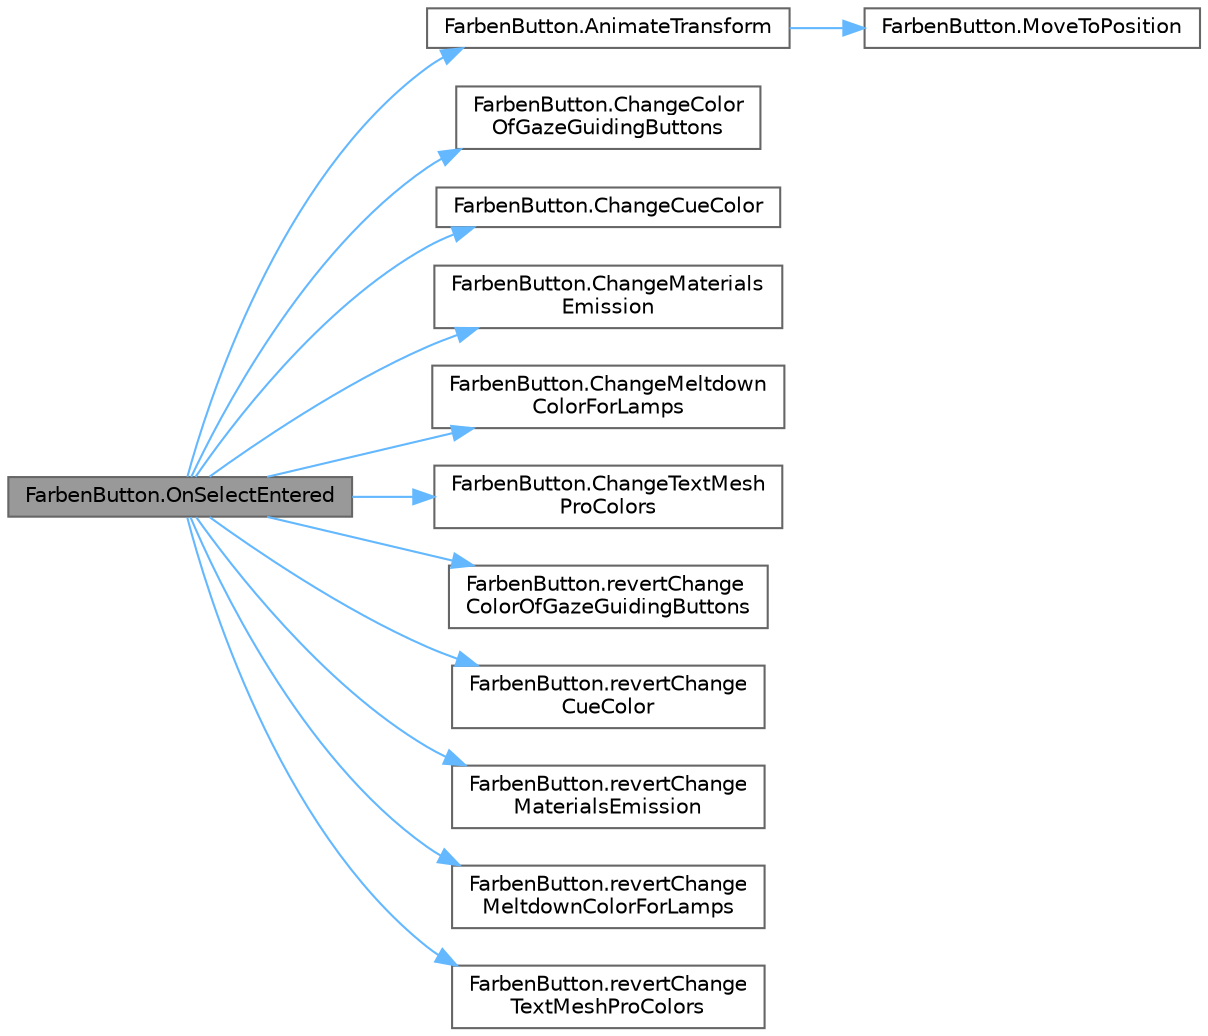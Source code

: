 digraph "FarbenButton.OnSelectEntered"
{
 // LATEX_PDF_SIZE
  bgcolor="transparent";
  edge [fontname=Helvetica,fontsize=10,labelfontname=Helvetica,labelfontsize=10];
  node [fontname=Helvetica,fontsize=10,shape=box,height=0.2,width=0.4];
  rankdir="LR";
  Node1 [id="Node000001",label="FarbenButton.OnSelectEntered",height=0.2,width=0.4,color="gray40", fillcolor="grey60", style="filled", fontcolor="black",tooltip="This method is called when an interactor enters the object and toggles colour blind mode."];
  Node1 -> Node2 [id="edge1_Node000001_Node000002",color="steelblue1",style="solid",tooltip=" "];
  Node2 [id="Node000002",label="FarbenButton.AnimateTransform",height=0.2,width=0.4,color="grey40", fillcolor="white", style="filled",URL="$class_farben_button.html#ad89f37a2a802e6648fdae67f2b0d4a05",tooltip="This method animates the button by moving it back and forth calling MoveToPosition()."];
  Node2 -> Node3 [id="edge2_Node000002_Node000003",color="steelblue1",style="solid",tooltip=" "];
  Node3 [id="Node000003",label="FarbenButton.MoveToPosition",height=0.2,width=0.4,color="grey40", fillcolor="white", style="filled",URL="$class_farben_button.html#a13d273656d57db423440dbb09d6bc1c5",tooltip="This method is called in AnimateTransform() to move the button."];
  Node1 -> Node4 [id="edge3_Node000001_Node000004",color="steelblue1",style="solid",tooltip=" "];
  Node4 [id="Node000004",label="FarbenButton.ChangeColor\lOfGazeGuidingButtons",height=0.2,width=0.4,color="grey40", fillcolor="white", style="filled",URL="$class_farben_button.html#a38f92a85d7a9af16cb291fbc251c964a",tooltip="This method applies a new colour scheme to the GazeGuidingButtons in the scene."];
  Node1 -> Node5 [id="edge4_Node000001_Node000005",color="steelblue1",style="solid",tooltip=" "];
  Node5 [id="Node000005",label="FarbenButton.ChangeCueColor",height=0.2,width=0.4,color="grey40", fillcolor="white", style="filled",URL="$class_farben_button.html#a5273c2f44cb332c47a2e1e9b69a08cdd",tooltip="This method applies a new colour scheme to the DirectionCue objects in the scene."];
  Node1 -> Node6 [id="edge5_Node000001_Node000006",color="steelblue1",style="solid",tooltip=" "];
  Node6 [id="Node000006",label="FarbenButton.ChangeMaterials\lEmission",height=0.2,width=0.4,color="grey40", fillcolor="white", style="filled",URL="$class_farben_button.html#a26482a4d839b38ef2251727ec0a03d71",tooltip="This method applies a new emission colour scheme to all the materials in the scene."];
  Node1 -> Node7 [id="edge6_Node000001_Node000007",color="steelblue1",style="solid",tooltip=" "];
  Node7 [id="Node000007",label="FarbenButton.ChangeMeltdown\lColorForLamps",height=0.2,width=0.4,color="grey40", fillcolor="white", style="filled",URL="$class_farben_button.html#ab1ff5bec4cae2095ee332840fb24531a",tooltip="This method applies a new colour scheme to the lamps signalling the failure of specific components."];
  Node1 -> Node8 [id="edge7_Node000001_Node000008",color="steelblue1",style="solid",tooltip=" "];
  Node8 [id="Node000008",label="FarbenButton.ChangeTextMesh\lProColors",height=0.2,width=0.4,color="grey40", fillcolor="white", style="filled",URL="$class_farben_button.html#a337cc5dbd497bfca375f9fa1fa486427",tooltip="This method applies a new colour scheme to all TextMeshPro objects in the scene."];
  Node1 -> Node9 [id="edge8_Node000001_Node000009",color="steelblue1",style="solid",tooltip=" "];
  Node9 [id="Node000009",label="FarbenButton.revertChange\lColorOfGazeGuidingButtons",height=0.2,width=0.4,color="grey40", fillcolor="white", style="filled",URL="$class_farben_button.html#a5130a0211e6d183b289a2947aa723695",tooltip="This method reverts the colour scheme of the GazeGuidingButtons in the scene to the original colour s..."];
  Node1 -> Node10 [id="edge9_Node000001_Node000010",color="steelblue1",style="solid",tooltip=" "];
  Node10 [id="Node000010",label="FarbenButton.revertChange\lCueColor",height=0.2,width=0.4,color="grey40", fillcolor="white", style="filled",URL="$class_farben_button.html#a0122bbd21845ccd97262525f95fc8137",tooltip="This method reverts the colour scheme of the DirectionCue objects in the scene back to the original c..."];
  Node1 -> Node11 [id="edge10_Node000001_Node000011",color="steelblue1",style="solid",tooltip=" "];
  Node11 [id="Node000011",label="FarbenButton.revertChange\lMaterialsEmission",height=0.2,width=0.4,color="grey40", fillcolor="white", style="filled",URL="$class_farben_button.html#a75456488b5644938b733daff59792387",tooltip="This method reverts the emission colour scheme of all the materials in the scene to the original colo..."];
  Node1 -> Node12 [id="edge11_Node000001_Node000012",color="steelblue1",style="solid",tooltip=" "];
  Node12 [id="Node000012",label="FarbenButton.revertChange\lMeltdownColorForLamps",height=0.2,width=0.4,color="grey40", fillcolor="white", style="filled",URL="$class_farben_button.html#a85df22e0760592e8ecdfcf9e1716a35f",tooltip="This method reverts the colour scheme of the lamps signalling the failure of specific components to t..."];
  Node1 -> Node13 [id="edge12_Node000001_Node000013",color="steelblue1",style="solid",tooltip=" "];
  Node13 [id="Node000013",label="FarbenButton.revertChange\lTextMeshProColors",height=0.2,width=0.4,color="grey40", fillcolor="white", style="filled",URL="$class_farben_button.html#aedca276c33331f635522de85fa06cbf5",tooltip="This method reverts the colour scheme of all TextMeshPro objects in the scene to the original colour ..."];
}
